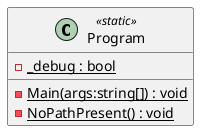 @startuml
class Program <<static>> {
    - {static} _debug : bool
    - {static} Main(args:string[]) : void
    - {static} NoPathPresent() : void
}
@enduml
